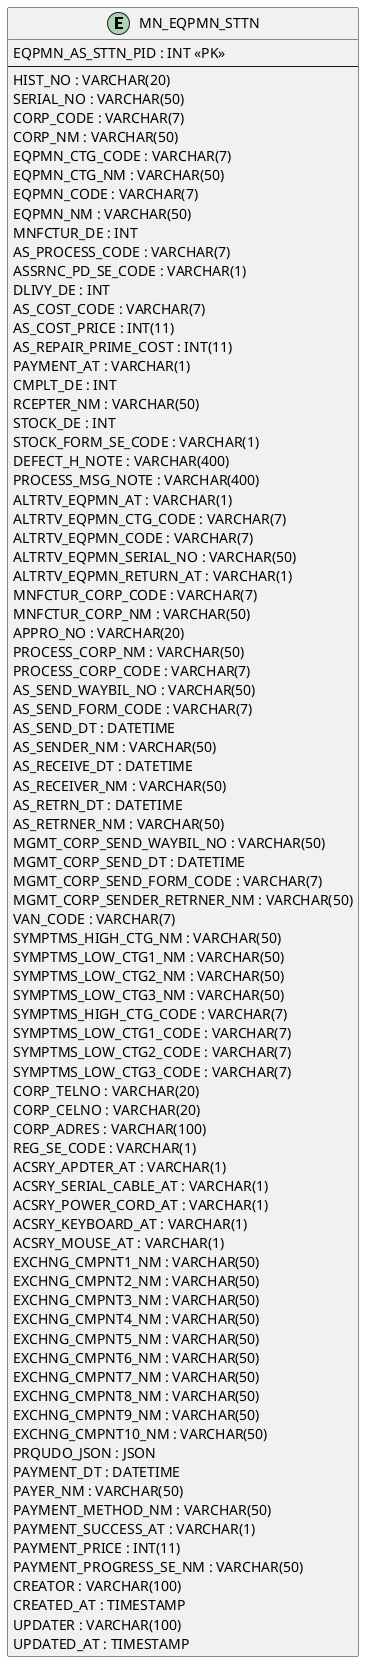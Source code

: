 @startuml

left to right direction

entity "MN_EQPMN_STTN" as mnEqpmnSttn {
    EQPMN_AS_STTN_PID : INT <<PK>>
    --
    HIST_NO : VARCHAR(20)
    SERIAL_NO : VARCHAR(50)
    CORP_CODE : VARCHAR(7)
    CORP_NM : VARCHAR(50)
    EQPMN_CTG_CODE : VARCHAR(7)
    EQPMN_CTG_NM : VARCHAR(50)
    EQPMN_CODE : VARCHAR(7)
    EQPMN_NM : VARCHAR(50)
    MNFCTUR_DE : INT
    AS_PROCESS_CODE : VARCHAR(7)
    ASSRNC_PD_SE_CODE : VARCHAR(1)
    DLIVY_DE : INT
    AS_COST_CODE : VARCHAR(7)
    AS_COST_PRICE : INT(11)
    AS_REPAIR_PRIME_COST : INT(11)
    PAYMENT_AT : VARCHAR(1)
    CMPLT_DE : INT
    RCEPTER_NM : VARCHAR(50)
    STOCK_DE : INT
    STOCK_FORM_SE_CODE : VARCHAR(1)
    DEFECT_H_NOTE : VARCHAR(400)
    PROCESS_MSG_NOTE : VARCHAR(400)
    ALTRTV_EQPMN_AT : VARCHAR(1)
    ALTRTV_EQPMN_CTG_CODE : VARCHAR(7)
    ALTRTV_EQPMN_CODE : VARCHAR(7)
    ALTRTV_EQPMN_SERIAL_NO : VARCHAR(50)
    ALTRTV_EQPMN_RETURN_AT : VARCHAR(1)
    MNFCTUR_CORP_CODE : VARCHAR(7)
    MNFCTUR_CORP_NM : VARCHAR(50)
    APPRO_NO : VARCHAR(20)
    PROCESS_CORP_NM : VARCHAR(50)
    PROCESS_CORP_CODE : VARCHAR(7)
    AS_SEND_WAYBIL_NO : VARCHAR(50)
    AS_SEND_FORM_CODE : VARCHAR(7)
    AS_SEND_DT : DATETIME
    AS_SENDER_NM : VARCHAR(50)
    AS_RECEIVE_DT : DATETIME
    AS_RECEIVER_NM : VARCHAR(50)
    AS_RETRN_DT : DATETIME
    AS_RETRNER_NM : VARCHAR(50)
    MGMT_CORP_SEND_WAYBIL_NO : VARCHAR(50)
    MGMT_CORP_SEND_DT : DATETIME
    MGMT_CORP_SEND_FORM_CODE : VARCHAR(7)
    MGMT_CORP_SENDER_RETRNER_NM : VARCHAR(50)
    VAN_CODE : VARCHAR(7)
    SYMPTMS_HIGH_CTG_NM : VARCHAR(50)
    SYMPTMS_LOW_CTG1_NM : VARCHAR(50)
    SYMPTMS_LOW_CTG2_NM : VARCHAR(50)
    SYMPTMS_LOW_CTG3_NM : VARCHAR(50)
    SYMPTMS_HIGH_CTG_CODE : VARCHAR(7)
    SYMPTMS_LOW_CTG1_CODE : VARCHAR(7)
    SYMPTMS_LOW_CTG2_CODE : VARCHAR(7)
    SYMPTMS_LOW_CTG3_CODE : VARCHAR(7)
    CORP_TELNO : VARCHAR(20)
    CORP_CELNO : VARCHAR(20)
    CORP_ADRES : VARCHAR(100)
    REG_SE_CODE : VARCHAR(1)
    ACSRY_APDTER_AT : VARCHAR(1)
    ACSRY_SERIAL_CABLE_AT : VARCHAR(1)
    ACSRY_POWER_CORD_AT : VARCHAR(1)
    ACSRY_KEYBOARD_AT : VARCHAR(1)
    ACSRY_MOUSE_AT : VARCHAR(1)
    EXCHNG_CMPNT1_NM : VARCHAR(50)
    EXCHNG_CMPNT2_NM : VARCHAR(50)
    EXCHNG_CMPNT3_NM : VARCHAR(50)
    EXCHNG_CMPNT4_NM : VARCHAR(50)
    EXCHNG_CMPNT5_NM : VARCHAR(50)
    EXCHNG_CMPNT6_NM : VARCHAR(50)
    EXCHNG_CMPNT7_NM : VARCHAR(50)
    EXCHNG_CMPNT8_NM : VARCHAR(50)
    EXCHNG_CMPNT9_NM : VARCHAR(50)
    EXCHNG_CMPNT10_NM : VARCHAR(50)
    PRQUDO_JSON : JSON
    PAYMENT_DT : DATETIME
    PAYER_NM : VARCHAR(50)
    PAYMENT_METHOD_NM : VARCHAR(50)
    PAYMENT_SUCCESS_AT : VARCHAR(1)
    PAYMENT_PRICE : INT(11)
    PAYMENT_PROGRESS_SE_NM : VARCHAR(50)
    CREATOR : VARCHAR(100)
    CREATED_AT : TIMESTAMP
    UPDATER : VARCHAR(100)
    UPDATED_AT : TIMESTAMP
}

@enduml




